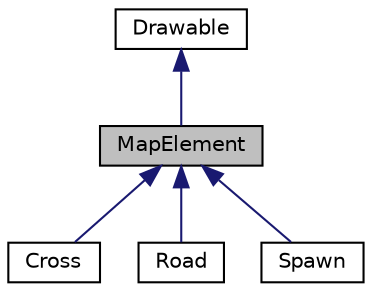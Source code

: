 digraph "MapElement"
{
  edge [fontname="Helvetica",fontsize="10",labelfontname="Helvetica",labelfontsize="10"];
  node [fontname="Helvetica",fontsize="10",shape=record];
  Node1 [label="MapElement",height=0.2,width=0.4,color="black", fillcolor="grey75", style="filled" fontcolor="black"];
  Node2 -> Node1 [dir="back",color="midnightblue",fontsize="10",style="solid",fontname="Helvetica"];
  Node2 [label="Drawable",height=0.2,width=0.4,color="black", fillcolor="white", style="filled",URL="$class_drawable.html",tooltip="Klasa bazowa dla obiektów, które będą wyświetlane na scenie."];
  Node1 -> Node3 [dir="back",color="midnightblue",fontsize="10",style="solid",fontname="Helvetica"];
  Node3 [label="Cross",height=0.2,width=0.4,color="black", fillcolor="white", style="filled",URL="$class_cross.html",tooltip="Klasa reprezentujaca skrzyzowanie."];
  Node1 -> Node4 [dir="back",color="midnightblue",fontsize="10",style="solid",fontname="Helvetica"];
  Node4 [label="Road",height=0.2,width=0.4,color="black", fillcolor="white", style="filled",URL="$class_road.html",tooltip="Klasa reprezentuje drogę na mapie."];
  Node1 -> Node5 [dir="back",color="midnightblue",fontsize="10",style="solid",fontname="Helvetica"];
  Node5 [label="Spawn",height=0.2,width=0.4,color="black", fillcolor="white", style="filled",URL="$class_spawn.html",tooltip="Klasa reprezentująca pojedynczy element służący jak punkt początkowy i końcowy dla pojazdów i pieszyc..."];
}
